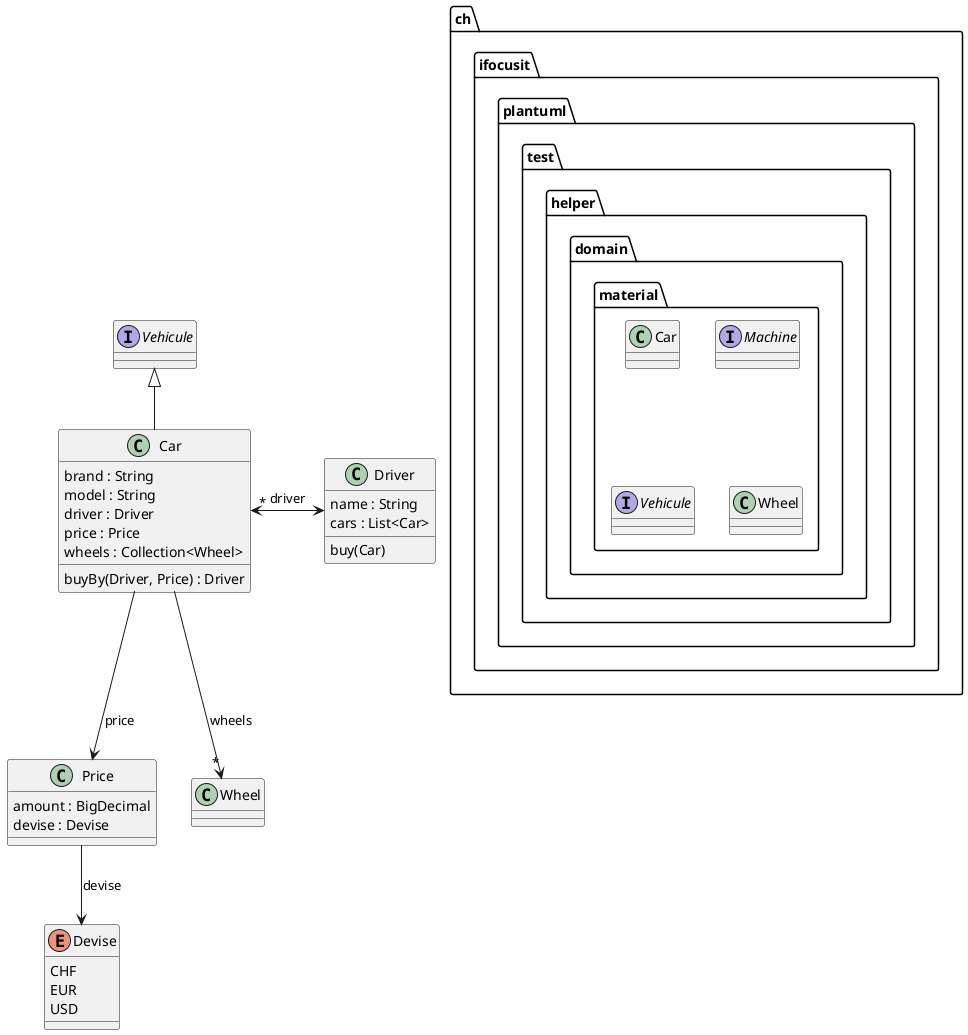 @startuml

package ch.ifocusit.plantuml.test.helper.domain.material <<Folder>> {
  class "Car"
  interface "Machine"
  interface "Vehicule"
  class "Wheel"
}

interface "Vehicule"

class "Car" {
  brand : String
  model : String
  driver : Driver
  price : Price
  wheels : Collection<Wheel>
  buyBy(Driver, Price) : Driver
}

class "Driver" {
  name : String
  cars : List<Car>
  buy(Car)
}

class "Price" {
  amount : BigDecimal
  devise : Devise
}

class "Wheel"

enum "Devise" {
  CHF
  EUR
  USD
}

"Vehicule" <|-- "Car"
"Car" "*" <-> "Driver" : driver
"Car" --> "Price" : price
"Car" --> "*" "Wheel" : wheels
"Price" --> "Devise" : devise

@enduml